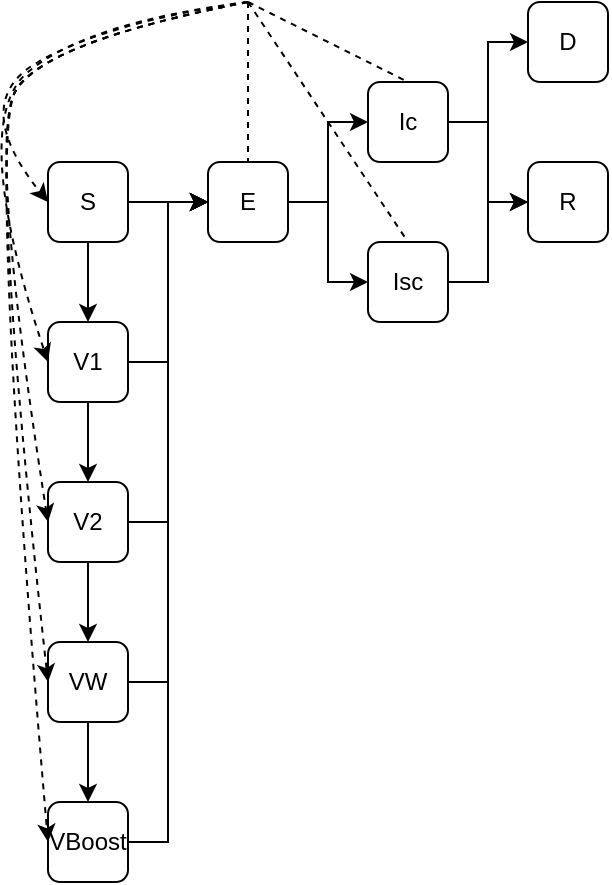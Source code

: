 <mxfile version="20.6.0" type="device"><diagram id="OrkIbrztJ1y_XgYg2KO4" name="Page-1"><mxGraphModel dx="1033" dy="580" grid="1" gridSize="10" guides="1" tooltips="1" connect="1" arrows="1" fold="1" page="1" pageScale="1" pageWidth="850" pageHeight="1100" math="0" shadow="0"><root><mxCell id="0"/><mxCell id="1" parent="0"/><mxCell id="s0rYcjBngIkmkLEhmVyZ-11" value="" style="edgeStyle=orthogonalEdgeStyle;rounded=0;orthogonalLoop=1;jettySize=auto;html=1;" edge="1" parent="1" source="s0rYcjBngIkmkLEhmVyZ-1" target="s0rYcjBngIkmkLEhmVyZ-3"><mxGeometry relative="1" as="geometry"/></mxCell><mxCell id="s0rYcjBngIkmkLEhmVyZ-25" value="" style="edgeStyle=orthogonalEdgeStyle;rounded=0;orthogonalLoop=1;jettySize=auto;html=1;" edge="1" parent="1" source="s0rYcjBngIkmkLEhmVyZ-1" target="s0rYcjBngIkmkLEhmVyZ-19"><mxGeometry relative="1" as="geometry"/></mxCell><mxCell id="s0rYcjBngIkmkLEhmVyZ-1" value="S" style="rounded=1;whiteSpace=wrap;html=1;" vertex="1" parent="1"><mxGeometry x="120" y="280" width="40" height="40" as="geometry"/></mxCell><mxCell id="s0rYcjBngIkmkLEhmVyZ-12" value="" style="edgeStyle=orthogonalEdgeStyle;rounded=0;orthogonalLoop=1;jettySize=auto;html=1;" edge="1" parent="1" source="s0rYcjBngIkmkLEhmVyZ-3" target="s0rYcjBngIkmkLEhmVyZ-5"><mxGeometry relative="1" as="geometry"/></mxCell><mxCell id="s0rYcjBngIkmkLEhmVyZ-3" value="E" style="rounded=1;whiteSpace=wrap;html=1;" vertex="1" parent="1"><mxGeometry x="200" y="280" width="40" height="40" as="geometry"/></mxCell><mxCell id="s0rYcjBngIkmkLEhmVyZ-4" value="Ic" style="rounded=1;whiteSpace=wrap;html=1;" vertex="1" parent="1"><mxGeometry x="280" y="240" width="40" height="40" as="geometry"/></mxCell><mxCell id="s0rYcjBngIkmkLEhmVyZ-5" value="Isc" style="rounded=1;whiteSpace=wrap;html=1;" vertex="1" parent="1"><mxGeometry x="280" y="320" width="40" height="40" as="geometry"/></mxCell><mxCell id="s0rYcjBngIkmkLEhmVyZ-6" value="R" style="rounded=1;whiteSpace=wrap;html=1;" vertex="1" parent="1"><mxGeometry x="360" y="280" width="40" height="40" as="geometry"/></mxCell><mxCell id="s0rYcjBngIkmkLEhmVyZ-7" value="D" style="rounded=1;whiteSpace=wrap;html=1;" vertex="1" parent="1"><mxGeometry x="360" y="200" width="40" height="40" as="geometry"/></mxCell><mxCell id="s0rYcjBngIkmkLEhmVyZ-10" value="" style="endArrow=classic;html=1;rounded=0;entryX=0;entryY=0.5;entryDx=0;entryDy=0;" edge="1" parent="1" target="s0rYcjBngIkmkLEhmVyZ-3"><mxGeometry width="50" height="50" relative="1" as="geometry"><mxPoint x="160" y="300" as="sourcePoint"/><mxPoint x="210" y="250" as="targetPoint"/></mxGeometry></mxCell><mxCell id="s0rYcjBngIkmkLEhmVyZ-14" value="" style="endArrow=classic;html=1;rounded=0;entryX=0;entryY=0.5;entryDx=0;entryDy=0;" edge="1" parent="1" target="s0rYcjBngIkmkLEhmVyZ-4"><mxGeometry width="50" height="50" relative="1" as="geometry"><mxPoint x="240" y="300" as="sourcePoint"/><mxPoint x="290" y="250" as="targetPoint"/><Array as="points"><mxPoint x="260" y="300"/><mxPoint x="260" y="260"/></Array></mxGeometry></mxCell><mxCell id="s0rYcjBngIkmkLEhmVyZ-15" value="" style="endArrow=classic;html=1;rounded=0;entryX=0;entryY=0.5;entryDx=0;entryDy=0;" edge="1" parent="1"><mxGeometry width="50" height="50" relative="1" as="geometry"><mxPoint x="320" y="260" as="sourcePoint"/><mxPoint x="360" y="220" as="targetPoint"/><Array as="points"><mxPoint x="340" y="260"/><mxPoint x="340" y="220"/></Array></mxGeometry></mxCell><mxCell id="s0rYcjBngIkmkLEhmVyZ-16" value="" style="endArrow=classic;html=1;rounded=0;entryX=0;entryY=0.5;entryDx=0;entryDy=0;" edge="1" parent="1"><mxGeometry width="50" height="50" relative="1" as="geometry"><mxPoint x="320" y="340" as="sourcePoint"/><mxPoint x="360" y="300" as="targetPoint"/><Array as="points"><mxPoint x="340" y="340"/><mxPoint x="340" y="300"/></Array></mxGeometry></mxCell><mxCell id="s0rYcjBngIkmkLEhmVyZ-18" value="" style="endArrow=classic;html=1;rounded=0;" edge="1" parent="1"><mxGeometry width="50" height="50" relative="1" as="geometry"><mxPoint x="320" y="260" as="sourcePoint"/><mxPoint x="360" y="300" as="targetPoint"/><Array as="points"><mxPoint x="340" y="260"/><mxPoint x="340" y="300"/></Array></mxGeometry></mxCell><mxCell id="s0rYcjBngIkmkLEhmVyZ-26" value="" style="edgeStyle=orthogonalEdgeStyle;rounded=0;orthogonalLoop=1;jettySize=auto;html=1;" edge="1" parent="1" source="s0rYcjBngIkmkLEhmVyZ-19" target="s0rYcjBngIkmkLEhmVyZ-20"><mxGeometry relative="1" as="geometry"/></mxCell><mxCell id="s0rYcjBngIkmkLEhmVyZ-19" value="V1" style="rounded=1;whiteSpace=wrap;html=1;" vertex="1" parent="1"><mxGeometry x="120" y="360" width="40" height="40" as="geometry"/></mxCell><mxCell id="s0rYcjBngIkmkLEhmVyZ-27" value="" style="edgeStyle=orthogonalEdgeStyle;rounded=0;orthogonalLoop=1;jettySize=auto;html=1;" edge="1" parent="1" source="s0rYcjBngIkmkLEhmVyZ-20" target="s0rYcjBngIkmkLEhmVyZ-21"><mxGeometry relative="1" as="geometry"/></mxCell><mxCell id="s0rYcjBngIkmkLEhmVyZ-20" value="V2" style="rounded=1;whiteSpace=wrap;html=1;" vertex="1" parent="1"><mxGeometry x="120" y="440" width="40" height="40" as="geometry"/></mxCell><mxCell id="s0rYcjBngIkmkLEhmVyZ-28" value="" style="edgeStyle=orthogonalEdgeStyle;rounded=0;orthogonalLoop=1;jettySize=auto;html=1;" edge="1" parent="1" source="s0rYcjBngIkmkLEhmVyZ-21" target="s0rYcjBngIkmkLEhmVyZ-22"><mxGeometry relative="1" as="geometry"/></mxCell><mxCell id="s0rYcjBngIkmkLEhmVyZ-21" value="VW" style="rounded=1;whiteSpace=wrap;html=1;" vertex="1" parent="1"><mxGeometry x="120" y="520" width="40" height="40" as="geometry"/></mxCell><mxCell id="s0rYcjBngIkmkLEhmVyZ-22" value="VBoost" style="rounded=1;whiteSpace=wrap;html=1;" vertex="1" parent="1"><mxGeometry x="120" y="600" width="40" height="40" as="geometry"/></mxCell><mxCell id="s0rYcjBngIkmkLEhmVyZ-31" value="" style="endArrow=classic;html=1;rounded=0;" edge="1" parent="1"><mxGeometry width="50" height="50" relative="1" as="geometry"><mxPoint x="160" y="380" as="sourcePoint"/><mxPoint x="200" y="300" as="targetPoint"/><Array as="points"><mxPoint x="180" y="380"/><mxPoint x="180" y="300"/></Array></mxGeometry></mxCell><mxCell id="s0rYcjBngIkmkLEhmVyZ-32" value="" style="endArrow=classic;html=1;rounded=0;" edge="1" parent="1"><mxGeometry width="50" height="50" relative="1" as="geometry"><mxPoint x="160" y="460" as="sourcePoint"/><mxPoint x="200" y="300" as="targetPoint"/><Array as="points"><mxPoint x="180" y="460"/><mxPoint x="180" y="380"/><mxPoint x="180" y="300"/></Array></mxGeometry></mxCell><mxCell id="s0rYcjBngIkmkLEhmVyZ-34" value="" style="endArrow=classic;html=1;rounded=0;entryX=0;entryY=0.5;entryDx=0;entryDy=0;" edge="1" parent="1" target="s0rYcjBngIkmkLEhmVyZ-3"><mxGeometry width="50" height="50" relative="1" as="geometry"><mxPoint x="160" y="540" as="sourcePoint"/><mxPoint x="200" y="380" as="targetPoint"/><Array as="points"><mxPoint x="180" y="540"/><mxPoint x="180" y="460"/><mxPoint x="180" y="380"/><mxPoint x="180" y="300"/></Array></mxGeometry></mxCell><mxCell id="s0rYcjBngIkmkLEhmVyZ-35" value="" style="endArrow=classic;html=1;rounded=0;" edge="1" parent="1"><mxGeometry width="50" height="50" relative="1" as="geometry"><mxPoint x="160" y="620" as="sourcePoint"/><mxPoint x="200" y="300" as="targetPoint"/><Array as="points"><mxPoint x="180" y="620"/><mxPoint x="180" y="540"/><mxPoint x="180" y="460"/><mxPoint x="180" y="300"/></Array></mxGeometry></mxCell><mxCell id="s0rYcjBngIkmkLEhmVyZ-44" value="" style="endArrow=none;html=1;rounded=0;entryX=0.5;entryY=0;entryDx=0;entryDy=0;dashed=1;" edge="1" parent="1" target="s0rYcjBngIkmkLEhmVyZ-4"><mxGeometry width="50" height="50" relative="1" as="geometry"><mxPoint x="220" y="200" as="sourcePoint"/><mxPoint x="165" y="170" as="targetPoint"/></mxGeometry></mxCell><mxCell id="s0rYcjBngIkmkLEhmVyZ-45" value="" style="endArrow=none;html=1;rounded=0;entryX=0.5;entryY=0;entryDx=0;entryDy=0;dashed=1;" edge="1" parent="1" target="s0rYcjBngIkmkLEhmVyZ-5"><mxGeometry width="50" height="50" relative="1" as="geometry"><mxPoint x="220" y="200" as="sourcePoint"/><mxPoint x="310" y="250" as="targetPoint"/></mxGeometry></mxCell><mxCell id="s0rYcjBngIkmkLEhmVyZ-46" value="" style="endArrow=none;html=1;rounded=0;entryX=0.5;entryY=0;entryDx=0;entryDy=0;dashed=1;" edge="1" parent="1" target="s0rYcjBngIkmkLEhmVyZ-3"><mxGeometry width="50" height="50" relative="1" as="geometry"><mxPoint x="220" y="200" as="sourcePoint"/><mxPoint x="215" y="290" as="targetPoint"/></mxGeometry></mxCell><mxCell id="s0rYcjBngIkmkLEhmVyZ-47" value="" style="curved=1;endArrow=classic;html=1;rounded=0;entryX=0;entryY=0.5;entryDx=0;entryDy=0;sketch=0;shadow=0;dashed=1;" edge="1" parent="1" target="s0rYcjBngIkmkLEhmVyZ-1"><mxGeometry width="50" height="50" relative="1" as="geometry"><mxPoint x="220" y="200" as="sourcePoint"/><mxPoint x="150" y="170" as="targetPoint"/><Array as="points"><mxPoint x="150" y="210"/><mxPoint x="80" y="250"/></Array></mxGeometry></mxCell><mxCell id="s0rYcjBngIkmkLEhmVyZ-48" value="" style="curved=1;endArrow=classic;html=1;rounded=0;entryX=0;entryY=0.5;entryDx=0;entryDy=0;sketch=0;shadow=0;dashed=1;" edge="1" parent="1" target="s0rYcjBngIkmkLEhmVyZ-19"><mxGeometry width="50" height="50" relative="1" as="geometry"><mxPoint x="220" y="200" as="sourcePoint"/><mxPoint x="130" y="310" as="targetPoint"/><Array as="points"><mxPoint x="140" y="210"/><mxPoint x="80" y="260"/></Array></mxGeometry></mxCell><mxCell id="s0rYcjBngIkmkLEhmVyZ-49" value="" style="curved=1;endArrow=classic;html=1;rounded=0;sketch=0;shadow=0;dashed=1;" edge="1" parent="1"><mxGeometry width="50" height="50" relative="1" as="geometry"><mxPoint x="220" y="200" as="sourcePoint"/><mxPoint x="120" y="460" as="targetPoint"/><Array as="points"><mxPoint x="117" y="220"/><mxPoint x="90" y="270"/></Array></mxGeometry></mxCell><mxCell id="s0rYcjBngIkmkLEhmVyZ-50" value="" style="curved=1;endArrow=classic;html=1;rounded=0;sketch=0;shadow=0;dashed=1;fontStyle=1;entryX=0;entryY=0.5;entryDx=0;entryDy=0;" edge="1" parent="1" target="s0rYcjBngIkmkLEhmVyZ-21"><mxGeometry width="50" height="50" relative="1" as="geometry"><mxPoint x="220" y="200" as="sourcePoint"/><mxPoint x="120" y="460" as="targetPoint"/><Array as="points"><mxPoint x="117" y="220"/><mxPoint x="90" y="270"/></Array></mxGeometry></mxCell><mxCell id="s0rYcjBngIkmkLEhmVyZ-51" value="" style="curved=1;endArrow=classic;html=1;rounded=0;sketch=0;shadow=0;dashed=1;fontStyle=1;entryX=0;entryY=0.5;entryDx=0;entryDy=0;" edge="1" parent="1" target="s0rYcjBngIkmkLEhmVyZ-22"><mxGeometry width="50" height="50" relative="1" as="geometry"><mxPoint x="220" y="200" as="sourcePoint"/><mxPoint x="120" y="540" as="targetPoint"/><Array as="points"><mxPoint x="117" y="220"/><mxPoint x="90" y="270"/></Array></mxGeometry></mxCell></root></mxGraphModel></diagram></mxfile>